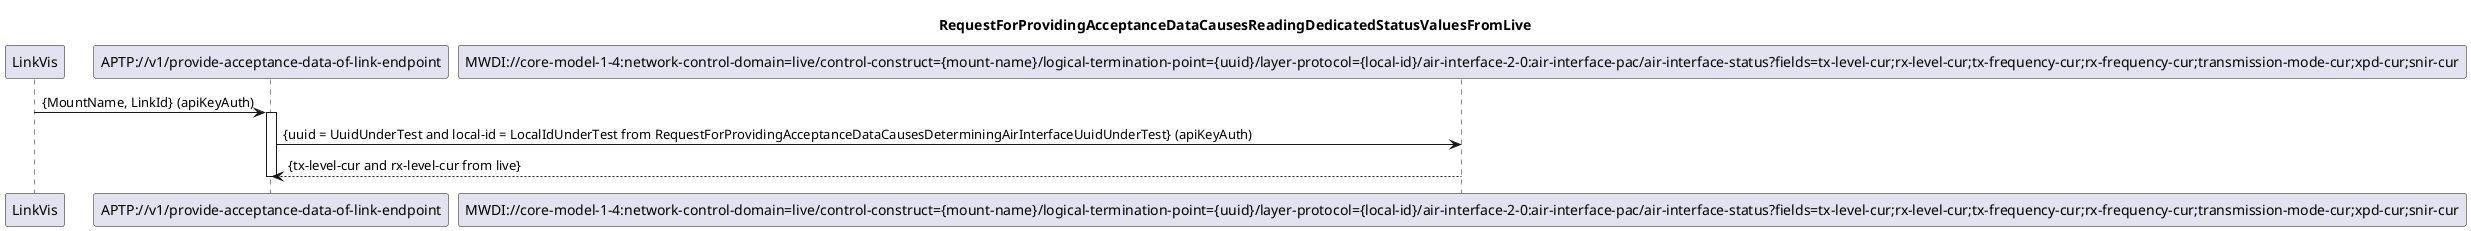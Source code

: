 @startuml 104_ReadingDedicatedStatusFromLive
skinparam responseMessageBelowArrow true

title
RequestForProvidingAcceptanceDataCausesReadingDedicatedStatusValuesFromLive
end title

participant "LinkVis" as LinkVis
participant "APTP://v1/provide-acceptance-data-of-link-endpoint" as APTP
participant "MWDI://core-model-1-4:network-control-domain=live/control-construct={mount-name}/logical-termination-point={uuid}/layer-protocol={local-id}/air-interface-2-0:air-interface-pac/air-interface-status?fields=tx-level-cur;rx-level-cur;tx-frequency-cur;rx-frequency-cur;transmission-mode-cur;xpd-cur;snir-cur" as MwdiStatus

LinkVis -> APTP: {MountName, LinkId} (apiKeyAuth)
activate APTP

APTP -> MwdiStatus: {uuid = UuidUnderTest and local-id = LocalIdUnderTest from RequestForProvidingAcceptanceDataCausesDeterminingAirInterfaceUuidUnderTest} (apiKeyAuth)
MwdiStatus --> APTP: {tx-level-cur and rx-level-cur from live}

deactivate APTP

@enduml